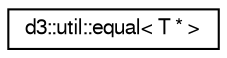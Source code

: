digraph "Graphical Class Hierarchy"
{
  edge [fontname="FreeSans",fontsize="10",labelfontname="FreeSans",labelfontsize="10"];
  node [fontname="FreeSans",fontsize="10",shape=record];
  rankdir="LR";
  Node1 [label="d3::util::equal\< T * \>",height=0.2,width=0.4,color="black", fillcolor="white", style="filled",URL="$structd3_1_1util_1_1equal_3_01T_01_5_01_4.html"];
}
